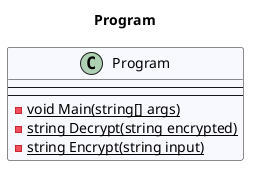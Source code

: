 @startuml Program
title Program
 class Program #GhostWhite {
---
---
- {static} void Main(string[] args)
- {static} string Decrypt(string encrypted)
- {static} string Encrypt(string input)
}
@enduml
